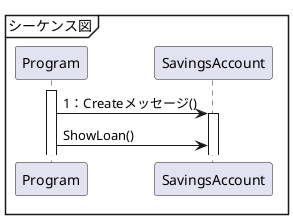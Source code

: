 ' シーケンス図
@startuml sequence
mainframe シーケンス図

activate Program

Program -> SavingsAccount : 1：Createメッセージ()

activate SavingsAccount

Program -> SavingsAccount : ShowLoan()

@enduml
